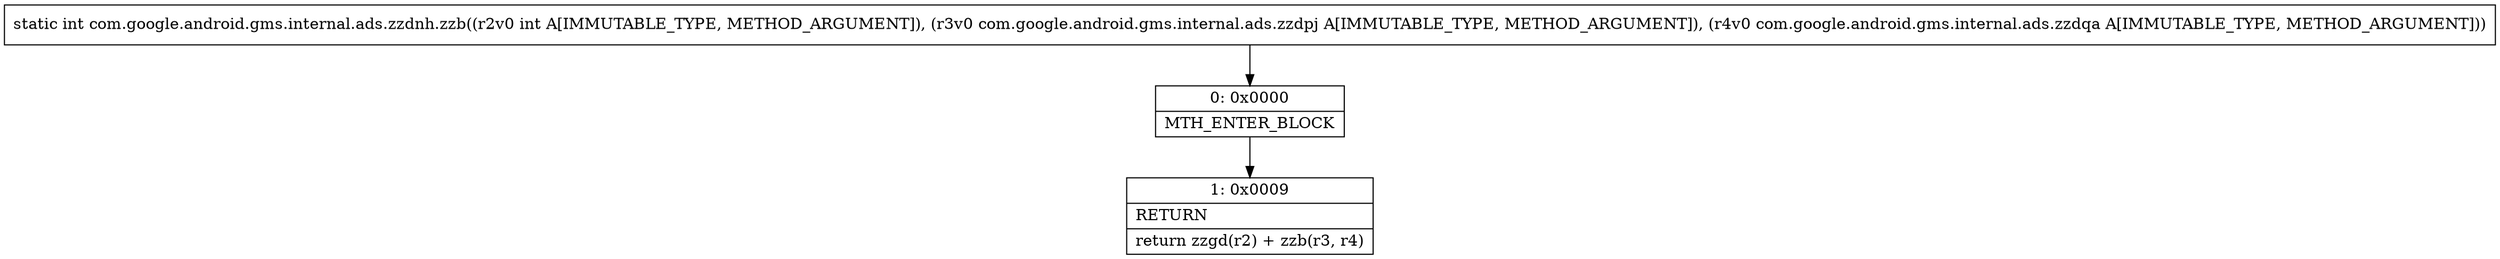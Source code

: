 digraph "CFG forcom.google.android.gms.internal.ads.zzdnh.zzb(ILcom\/google\/android\/gms\/internal\/ads\/zzdpj;Lcom\/google\/android\/gms\/internal\/ads\/zzdqa;)I" {
Node_0 [shape=record,label="{0\:\ 0x0000|MTH_ENTER_BLOCK\l}"];
Node_1 [shape=record,label="{1\:\ 0x0009|RETURN\l|return zzgd(r2) + zzb(r3, r4)\l}"];
MethodNode[shape=record,label="{static int com.google.android.gms.internal.ads.zzdnh.zzb((r2v0 int A[IMMUTABLE_TYPE, METHOD_ARGUMENT]), (r3v0 com.google.android.gms.internal.ads.zzdpj A[IMMUTABLE_TYPE, METHOD_ARGUMENT]), (r4v0 com.google.android.gms.internal.ads.zzdqa A[IMMUTABLE_TYPE, METHOD_ARGUMENT])) }"];
MethodNode -> Node_0;
Node_0 -> Node_1;
}

